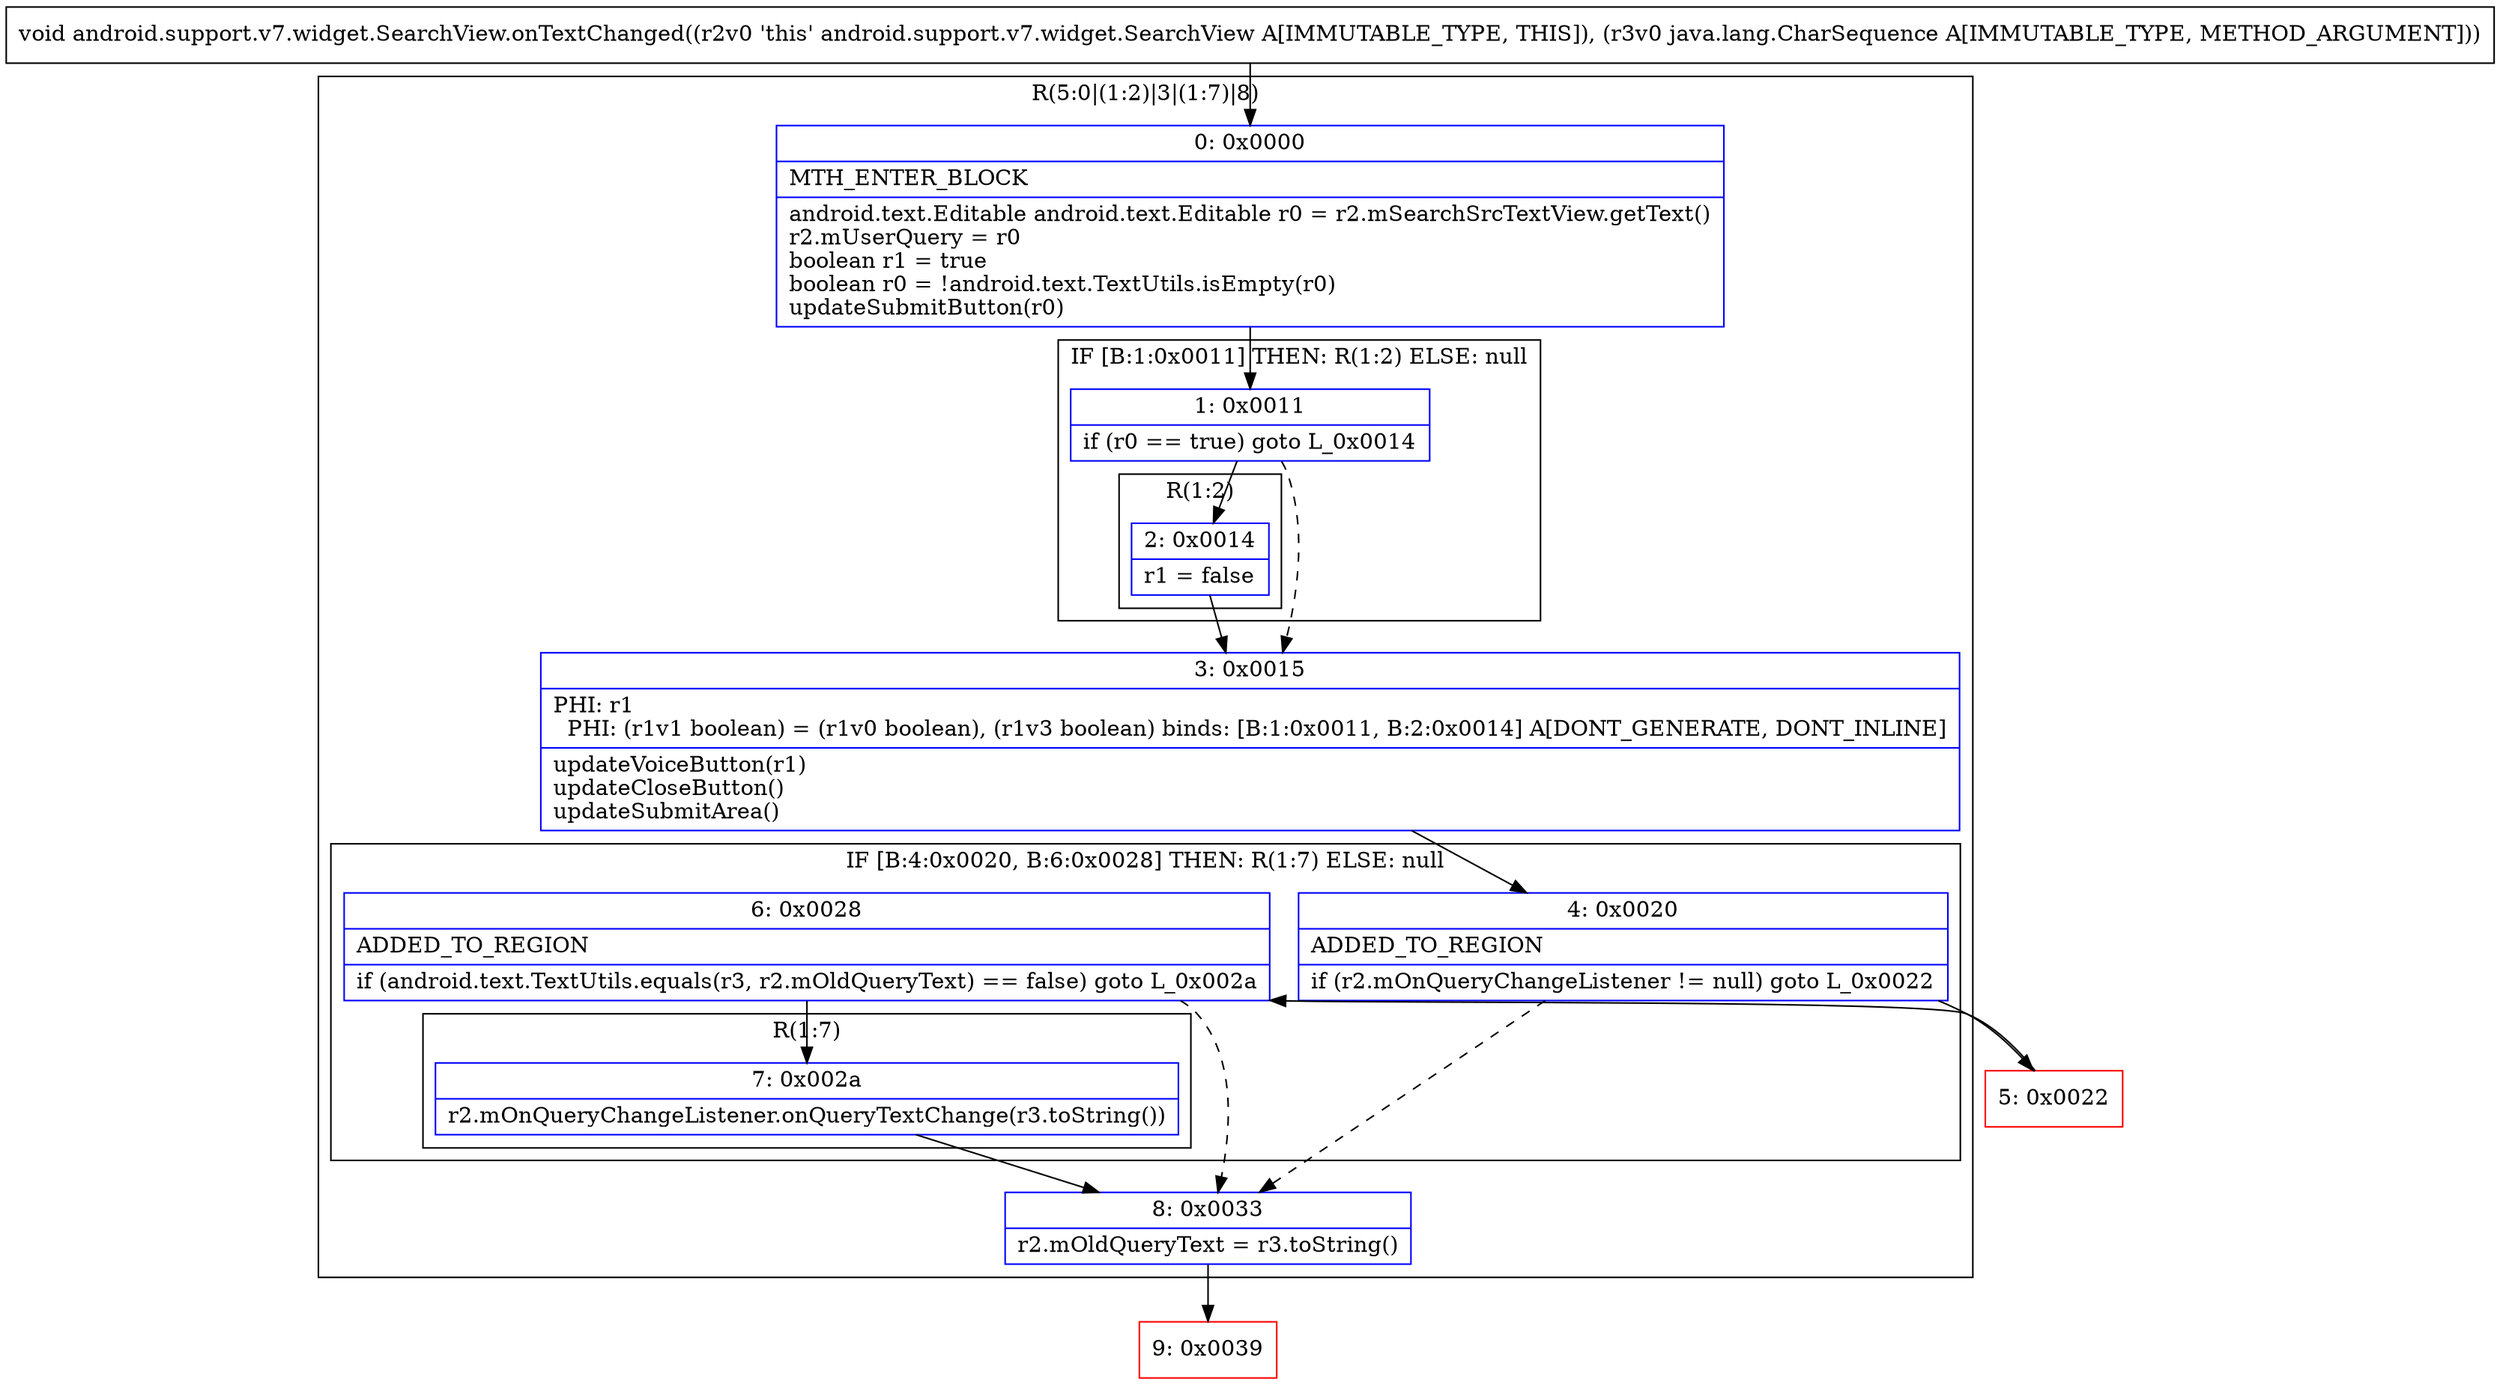 digraph "CFG forandroid.support.v7.widget.SearchView.onTextChanged(Ljava\/lang\/CharSequence;)V" {
subgraph cluster_Region_862410052 {
label = "R(5:0|(1:2)|3|(1:7)|8)";
node [shape=record,color=blue];
Node_0 [shape=record,label="{0\:\ 0x0000|MTH_ENTER_BLOCK\l|android.text.Editable android.text.Editable r0 = r2.mSearchSrcTextView.getText()\lr2.mUserQuery = r0\lboolean r1 = true\lboolean r0 = !android.text.TextUtils.isEmpty(r0)\lupdateSubmitButton(r0)\l}"];
subgraph cluster_IfRegion_999506398 {
label = "IF [B:1:0x0011] THEN: R(1:2) ELSE: null";
node [shape=record,color=blue];
Node_1 [shape=record,label="{1\:\ 0x0011|if (r0 == true) goto L_0x0014\l}"];
subgraph cluster_Region_1134970926 {
label = "R(1:2)";
node [shape=record,color=blue];
Node_2 [shape=record,label="{2\:\ 0x0014|r1 = false\l}"];
}
}
Node_3 [shape=record,label="{3\:\ 0x0015|PHI: r1 \l  PHI: (r1v1 boolean) = (r1v0 boolean), (r1v3 boolean) binds: [B:1:0x0011, B:2:0x0014] A[DONT_GENERATE, DONT_INLINE]\l|updateVoiceButton(r1)\lupdateCloseButton()\lupdateSubmitArea()\l}"];
subgraph cluster_IfRegion_1461605098 {
label = "IF [B:4:0x0020, B:6:0x0028] THEN: R(1:7) ELSE: null";
node [shape=record,color=blue];
Node_4 [shape=record,label="{4\:\ 0x0020|ADDED_TO_REGION\l|if (r2.mOnQueryChangeListener != null) goto L_0x0022\l}"];
Node_6 [shape=record,label="{6\:\ 0x0028|ADDED_TO_REGION\l|if (android.text.TextUtils.equals(r3, r2.mOldQueryText) == false) goto L_0x002a\l}"];
subgraph cluster_Region_1710099998 {
label = "R(1:7)";
node [shape=record,color=blue];
Node_7 [shape=record,label="{7\:\ 0x002a|r2.mOnQueryChangeListener.onQueryTextChange(r3.toString())\l}"];
}
}
Node_8 [shape=record,label="{8\:\ 0x0033|r2.mOldQueryText = r3.toString()\l}"];
}
Node_5 [shape=record,color=red,label="{5\:\ 0x0022}"];
Node_9 [shape=record,color=red,label="{9\:\ 0x0039}"];
MethodNode[shape=record,label="{void android.support.v7.widget.SearchView.onTextChanged((r2v0 'this' android.support.v7.widget.SearchView A[IMMUTABLE_TYPE, THIS]), (r3v0 java.lang.CharSequence A[IMMUTABLE_TYPE, METHOD_ARGUMENT])) }"];
MethodNode -> Node_0;
Node_0 -> Node_1;
Node_1 -> Node_2;
Node_1 -> Node_3[style=dashed];
Node_2 -> Node_3;
Node_3 -> Node_4;
Node_4 -> Node_5;
Node_4 -> Node_8[style=dashed];
Node_6 -> Node_7;
Node_6 -> Node_8[style=dashed];
Node_7 -> Node_8;
Node_8 -> Node_9;
Node_5 -> Node_6;
}

